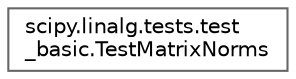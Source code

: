 digraph "Graphical Class Hierarchy"
{
 // LATEX_PDF_SIZE
  bgcolor="transparent";
  edge [fontname=Helvetica,fontsize=10,labelfontname=Helvetica,labelfontsize=10];
  node [fontname=Helvetica,fontsize=10,shape=box,height=0.2,width=0.4];
  rankdir="LR";
  Node0 [id="Node000000",label="scipy.linalg.tests.test\l_basic.TestMatrixNorms",height=0.2,width=0.4,color="grey40", fillcolor="white", style="filled",URL="$d2/dc6/classscipy_1_1linalg_1_1tests_1_1test__basic_1_1TestMatrixNorms.html",tooltip=" "];
}
